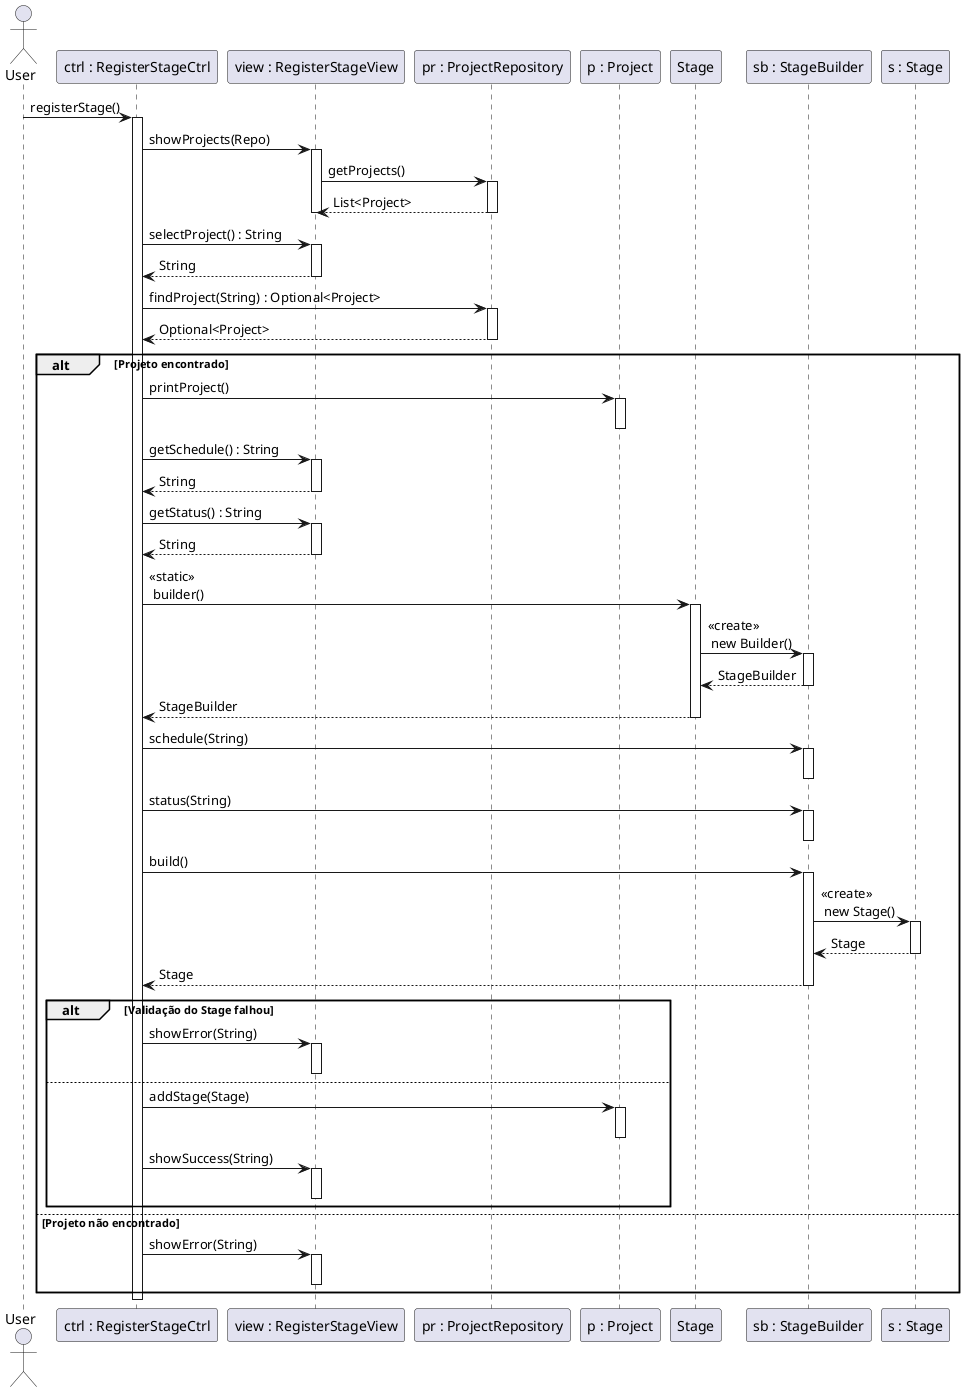 @startuml
actor User
participant "ctrl : RegisterStageCtrl" as Ctrl
participant "view : RegisterStageView" as View
participant "pr : ProjectRepository" as Repo
participant "p : Project" as Project
participant "Stage" as St
participant "sb : StageBuilder" as Builder
participant "s : Stage" as Stage

User -> Ctrl: registerStage()
activate Ctrl

Ctrl -> View: showProjects(Repo)
activate View
View -> Repo: getProjects()
activate Repo
Repo --> View: List<Project>
deactivate Repo
deactivate View

Ctrl -> View: selectProject() : String
activate View

View --> Ctrl: String
deactivate View

Ctrl -> Repo: findProject(String) : Optional<Project>
activate Repo
Repo --> Ctrl: Optional<Project>
deactivate Repo

alt Projeto encontrado
    Ctrl -> Project: printProject()
    activate Project
    deactivate Project

    Ctrl -> View: getSchedule() : String
    activate View
    View --> Ctrl: String
    deactivate View

    Ctrl -> View: getStatus() : String
    activate View
    View --> Ctrl: String
    deactivate View
  
    Ctrl -> St : <<static>> \n builder()
    activate St
    St -> Builder : <<create>> \n new Builder()
    activate Builder
    Builder --> St: StageBuilder
    deactivate Builder
    St --> Ctrl: StageBuilder
    deactivate St
    
    Ctrl -> Builder: schedule(String)
    activate Builder
    deactivate Builder

    Ctrl -> Builder: status(String)
    activate Builder
    deactivate Builder
    
    Ctrl -> Builder: build()
    activate Builder
    Builder -> Stage: <<create>> \n new Stage()
    activate Stage
    Stage --> Builder: Stage
    deactivate Stage
    Builder --> Ctrl: Stage
    deactivate Builder

    alt Validação do Stage falhou
        Ctrl -> View: showError(String)
        activate View
        deactivate View
    else
      Ctrl -> Project: addStage(Stage)
      activate Project
      deactivate Project

      Ctrl -> View: showSuccess(String)
      activate View
      deactivate View
    end

else Projeto não encontrado
    Ctrl -> View: showError(String)
    activate View
    deactivate View
end

deactivate Ctrl
@enduml
